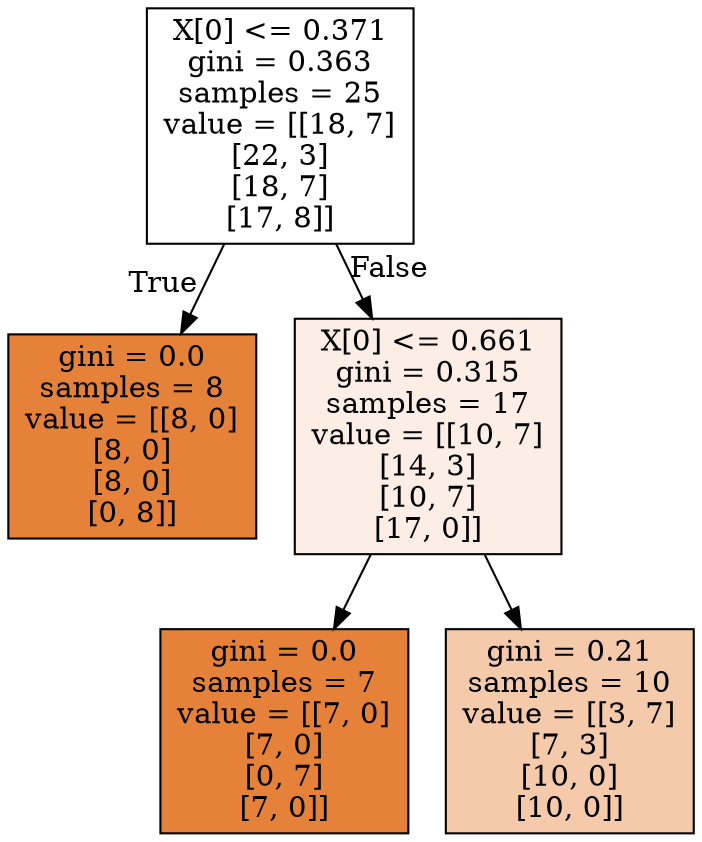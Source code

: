 digraph Tree {
node [shape=box, style="filled", color="black"] ;
0 [label="X[0] <= 0.371\ngini = 0.363\nsamples = 25\nvalue = [[18, 7]\n[22, 3]\n[18, 7]\n[17, 8]]", fillcolor="#ffffff"] ;
1 [label="gini = 0.0\nsamples = 8\nvalue = [[8, 0]\n[8, 0]\n[8, 0]\n[0, 8]]", fillcolor="#e58139"] ;
0 -> 1 [labeldistance=2.5, labelangle=45, headlabel="True"] ;
2 [label="X[0] <= 0.661\ngini = 0.315\nsamples = 17\nvalue = [[10, 7]\n[14, 3]\n[10, 7]\n[17, 0]]", fillcolor="#fceee5"] ;
0 -> 2 [labeldistance=2.5, labelangle=-45, headlabel="False"] ;
3 [label="gini = 0.0\nsamples = 7\nvalue = [[7, 0]\n[7, 0]\n[0, 7]\n[7, 0]]", fillcolor="#e58139"] ;
2 -> 3 ;
4 [label="gini = 0.21\nsamples = 10\nvalue = [[3, 7]\n[7, 3]\n[10, 0]\n[10, 0]]", fillcolor="#f4caab"] ;
2 -> 4 ;
}